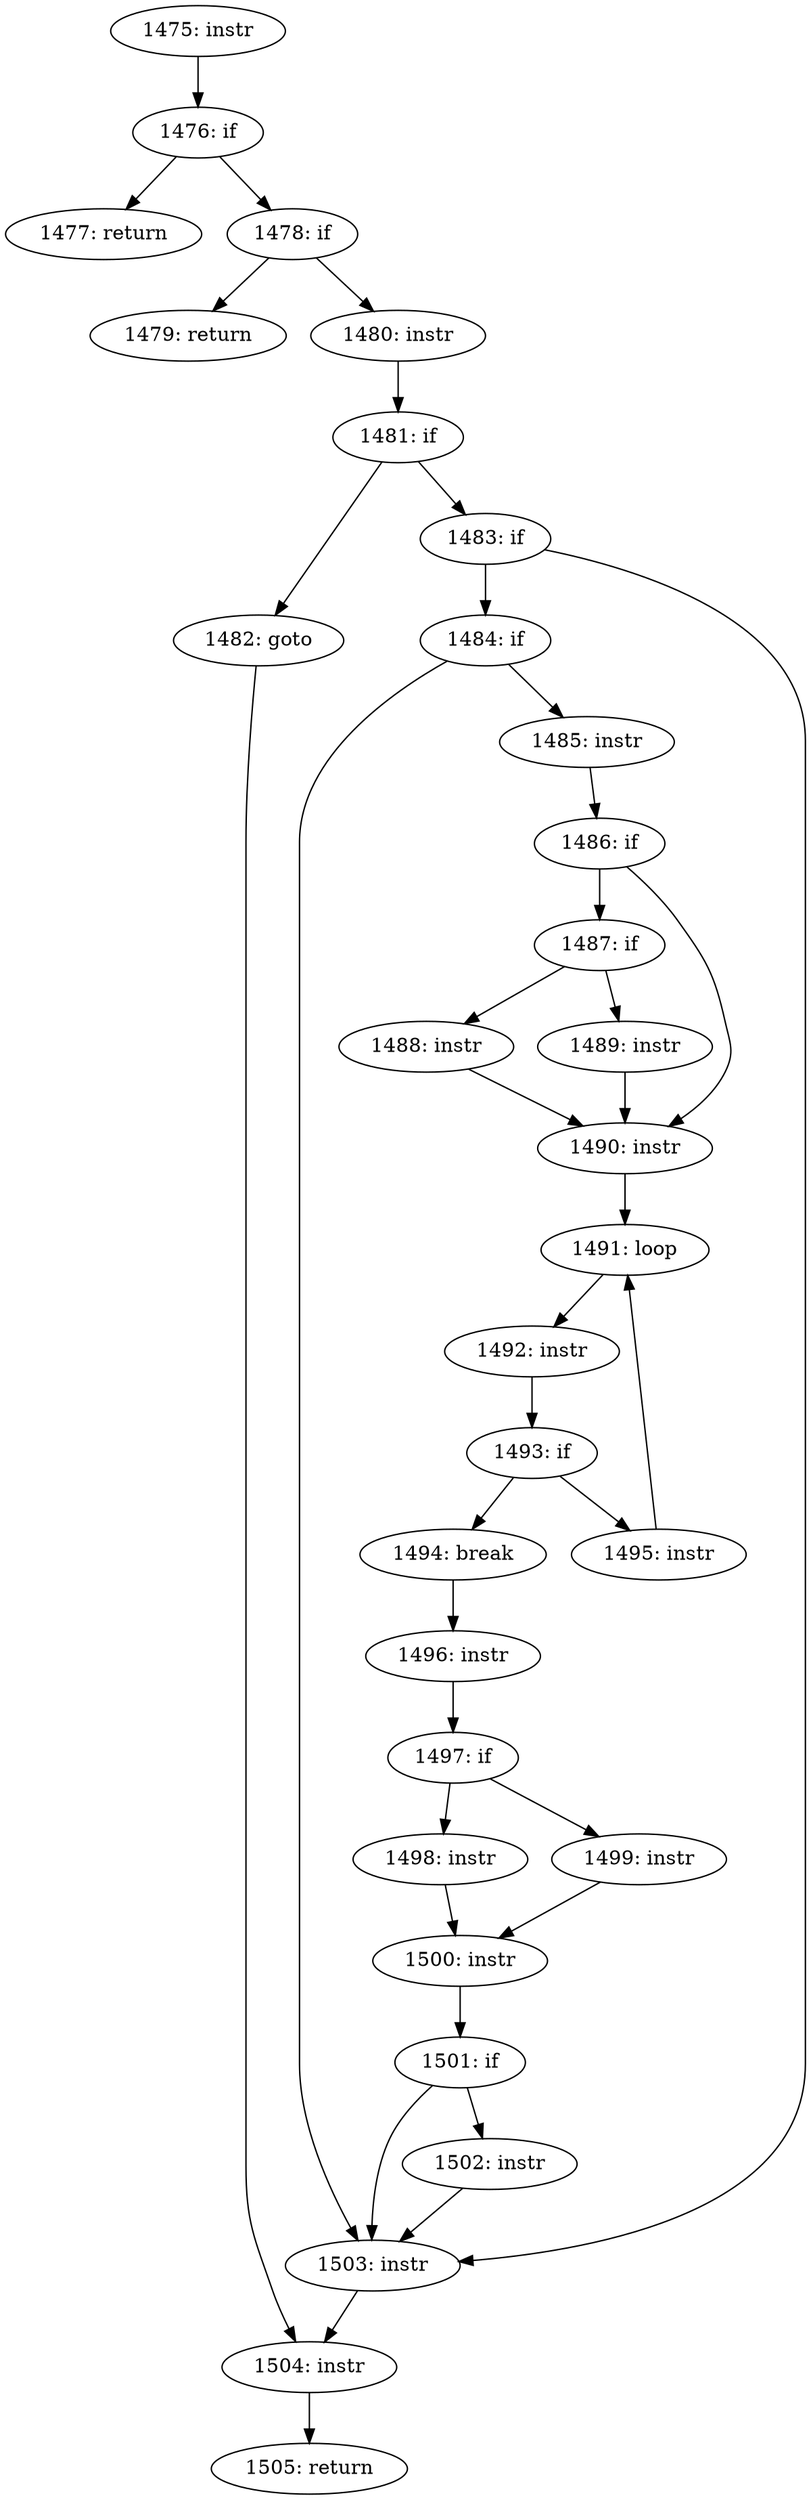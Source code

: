 digraph CFG_tcp_rcv_space_adjust {
1475 [label="1475: instr"]
	1475 -> 1476
1476 [label="1476: if"]
	1476 -> 1477
	1476 -> 1478
1477 [label="1477: return"]
	
1478 [label="1478: if"]
	1478 -> 1479
	1478 -> 1480
1479 [label="1479: return"]
	
1480 [label="1480: instr"]
	1480 -> 1481
1481 [label="1481: if"]
	1481 -> 1482
	1481 -> 1483
1482 [label="1482: goto"]
	1482 -> 1504
1483 [label="1483: if"]
	1483 -> 1484
	1483 -> 1503
1484 [label="1484: if"]
	1484 -> 1485
	1484 -> 1503
1485 [label="1485: instr"]
	1485 -> 1486
1486 [label="1486: if"]
	1486 -> 1487
	1486 -> 1490
1487 [label="1487: if"]
	1487 -> 1488
	1487 -> 1489
1488 [label="1488: instr"]
	1488 -> 1490
1489 [label="1489: instr"]
	1489 -> 1490
1490 [label="1490: instr"]
	1490 -> 1491
1491 [label="1491: loop"]
	1491 -> 1492
1492 [label="1492: instr"]
	1492 -> 1493
1493 [label="1493: if"]
	1493 -> 1495
	1493 -> 1494
1494 [label="1494: break"]
	1494 -> 1496
1495 [label="1495: instr"]
	1495 -> 1491
1496 [label="1496: instr"]
	1496 -> 1497
1497 [label="1497: if"]
	1497 -> 1498
	1497 -> 1499
1498 [label="1498: instr"]
	1498 -> 1500
1499 [label="1499: instr"]
	1499 -> 1500
1500 [label="1500: instr"]
	1500 -> 1501
1501 [label="1501: if"]
	1501 -> 1502
	1501 -> 1503
1502 [label="1502: instr"]
	1502 -> 1503
1503 [label="1503: instr"]
	1503 -> 1504
1504 [label="1504: instr"]
	1504 -> 1505
1505 [label="1505: return"]
	
}
